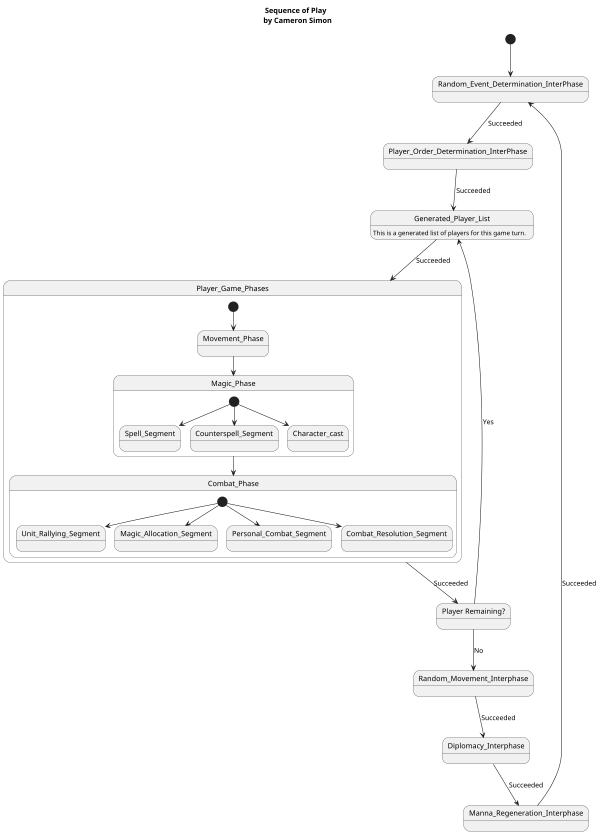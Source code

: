 @startuml
title Sequence of Play \n by Cameron Simon

scale 600 width

[*] -down-> Random_Event_Determination_InterPhase
Random_Event_Determination_InterPhase -down-> Player_Order_Determination_InterPhase : Succeeded
'Random_Event_Determination_InterPhase --> [*] : Aborted
state "Generated_Player_List" as PlayerList
PlayerList: This is a generated list of players for this game turn.
Player_Order_Determination_InterPhase --> PlayerList : Succeeded
PlayerList --> Player_Game_Phases : Succeeded
'Player_Order_Determination_InterPhase --> [*] : Aborted
state Player_Game_Phases {
  [*] --> Movement_Phase
  Movement_Phase --> Magic_Phase
  state Magic_Phase{
        [*] --> Spell_Segment
        [*] --> Counterspell_Segment
        [*] --> Character_cast
  }
  Magic_Phase --> Combat_Phase
  state Combat_Phase{
        [*] --> Unit_Rallying_Segment
        [*] --> Magic_Allocation_Segment
        [*] --> Personal_Combat_Segment
        [*] --> Combat_Resolution_Segment
  }
}
state "Player Remaining?" as checkList
Player_Game_Phases --> checkList : Succeeded
checkList --> PlayerList : Yes
'Player_Game_Phases --> [*] : Aborted
checkList --> Random_Movement_Interphase : No
'Random_Movement_Interphase --> [*] : Aborted
Random_Movement_Interphase --> Diplomacy_Interphase : Succeeded
'Diplomacy_Interphase --> [*] : Aborted
Diplomacy_Interphase --> Manna_Regeneration_Interphase : Succeeded
'Manna_Regeneration_Interphase --> [*] : Aborted
Manna_Regeneration_Interphase --> Random_Event_Determination_InterPhase : Succeeded

@enduml